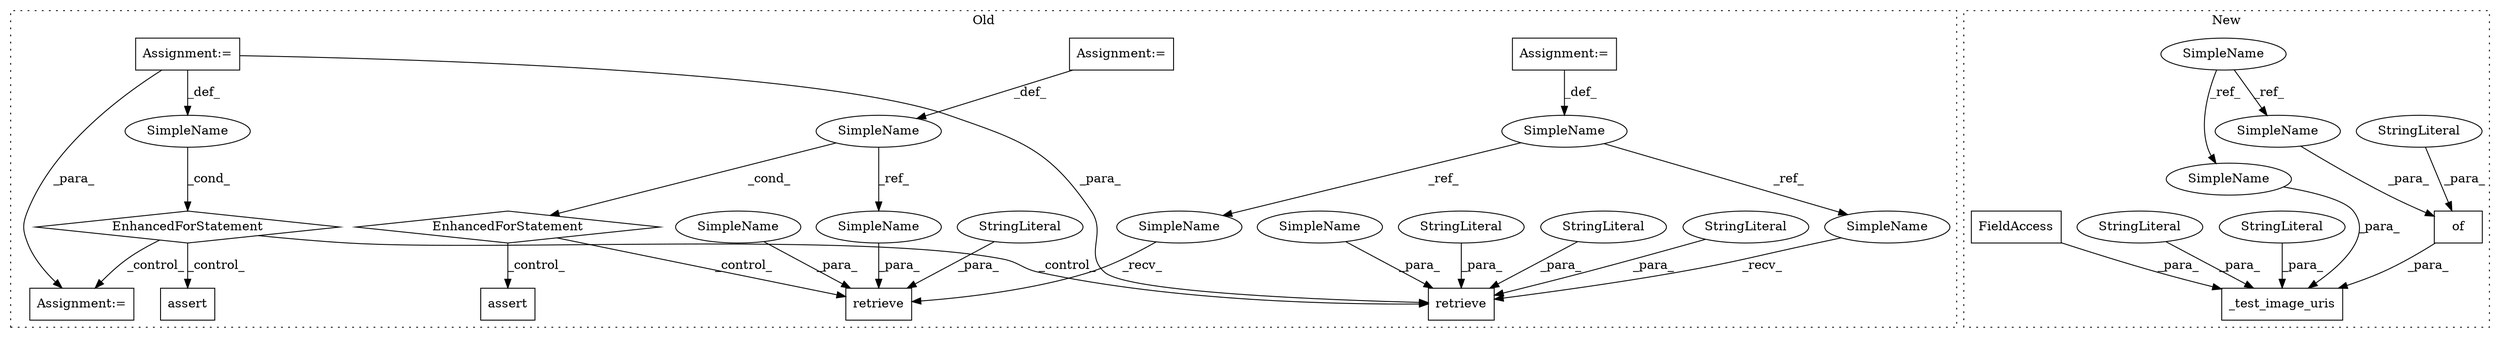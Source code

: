 digraph G {
subgraph cluster0 {
1 [label="retrieve" a="32" s="4442,4531" l="9,1" shape="box"];
3 [label="StringLiteral" a="45" s="4451" l="12" shape="ellipse"];
5 [label="StringLiteral" a="45" s="4520" l="11" shape="ellipse"];
6 [label="StringLiteral" a="45" s="4500" l="5" shape="ellipse"];
8 [label="retrieve" a="32" s="4795,4885" l="9,1" shape="box"];
9 [label="StringLiteral" a="45" s="4804" l="12" shape="ellipse"];
10 [label="SimpleName" a="42" s="4376" l="9" shape="ellipse"];
11 [label="EnhancedForStatement" a="70" s="4291,4417" l="78,2" shape="diamond"];
12 [label="SimpleName" a="42" s="4254" l="10" shape="ellipse"];
13 [label="EnhancedForStatement" a="70" s="4659,4770" l="53,2" shape="diamond"];
14 [label="SimpleName" a="42" s="4719" l="6" shape="ellipse"];
18 [label="assert" a="6" s="4623" l="7" shape="box"];
20 [label="Assignment:=" a="7" s="4188" l="35" shape="box"];
21 [label="assert" a="6" s="4974" l="7" shape="box"];
22 [label="Assignment:=" a="7" s="4254" l="10" shape="box"];
23 [label="Assignment:=" a="7" s="4291,4417" l="78,2" shape="box"];
24 [label="Assignment:=" a="7" s="4548" l="1" shape="box"];
27 [label="SimpleName" a="42" s="4817" l="6" shape="ellipse"];
28 [label="SimpleName" a="42" s="4784" l="10" shape="ellipse"];
29 [label="SimpleName" a="42" s="4431" l="10" shape="ellipse"];
30 [label="SimpleName" a="42" s="4824" l="28" shape="ellipse"];
31 [label="SimpleName" a="42" s="4471" l="28" shape="ellipse"];
label = "Old";
style="dotted";
}
subgraph cluster1 {
2 [label="of" a="32" s="3852,3906" l="3,1" shape="box"];
4 [label="StringLiteral" a="45" s="3855" l="22" shape="ellipse"];
7 [label="SimpleName" a="42" s="3709" l="28" shape="ellipse"];
15 [label="_test_image_uris" a="32" s="3744,3907" l="17,1" shape="box"];
16 [label="StringLiteral" a="45" s="3803" l="5" shape="ellipse"];
17 [label="StringLiteral" a="45" s="3761" l="12" shape="ellipse"];
19 [label="FieldAccess" a="22" s="3821" l="26" shape="box"];
25 [label="SimpleName" a="42" s="3774" l="28" shape="ellipse"];
26 [label="SimpleName" a="42" s="3878" l="28" shape="ellipse"];
label = "New";
style="dotted";
}
2 -> 15 [label="_para_"];
3 -> 1 [label="_para_"];
4 -> 2 [label="_para_"];
5 -> 1 [label="_para_"];
6 -> 1 [label="_para_"];
7 -> 26 [label="_ref_"];
7 -> 25 [label="_ref_"];
9 -> 8 [label="_para_"];
10 -> 11 [label="_cond_"];
11 -> 18 [label="_control_"];
11 -> 1 [label="_control_"];
11 -> 24 [label="_control_"];
12 -> 29 [label="_ref_"];
12 -> 28 [label="_ref_"];
13 -> 21 [label="_control_"];
13 -> 8 [label="_control_"];
14 -> 13 [label="_cond_"];
14 -> 27 [label="_ref_"];
16 -> 15 [label="_para_"];
17 -> 15 [label="_para_"];
19 -> 15 [label="_para_"];
20 -> 14 [label="_def_"];
22 -> 12 [label="_def_"];
23 -> 24 [label="_para_"];
23 -> 1 [label="_para_"];
23 -> 10 [label="_def_"];
25 -> 15 [label="_para_"];
26 -> 2 [label="_para_"];
27 -> 8 [label="_para_"];
28 -> 8 [label="_recv_"];
29 -> 1 [label="_recv_"];
30 -> 8 [label="_para_"];
31 -> 1 [label="_para_"];
}